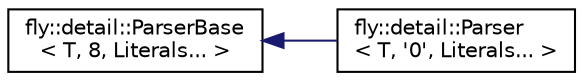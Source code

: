 digraph "Graphical Class Hierarchy"
{
 // LATEX_PDF_SIZE
  edge [fontname="Helvetica",fontsize="10",labelfontname="Helvetica",labelfontsize="10"];
  node [fontname="Helvetica",fontsize="10",shape=record];
  rankdir="LR";
  Node0 [label="fly::detail::ParserBase\l\< T, 8, Literals... \>",height=0.2,width=0.4,color="black", fillcolor="white", style="filled",URL="$structfly_1_1detail_1_1_parser_base.html",tooltip=" "];
  Node0 -> Node1 [dir="back",color="midnightblue",fontsize="10",style="solid",fontname="Helvetica"];
  Node1 [label="fly::detail::Parser\l\< T, '0', Literals... \>",height=0.2,width=0.4,color="black", fillcolor="white", style="filled",URL="$structfly_1_1detail_1_1_parser_3_01_t_00_01'0'_00_01_literals_8_8_8_01_4.html",tooltip=" "];
}
